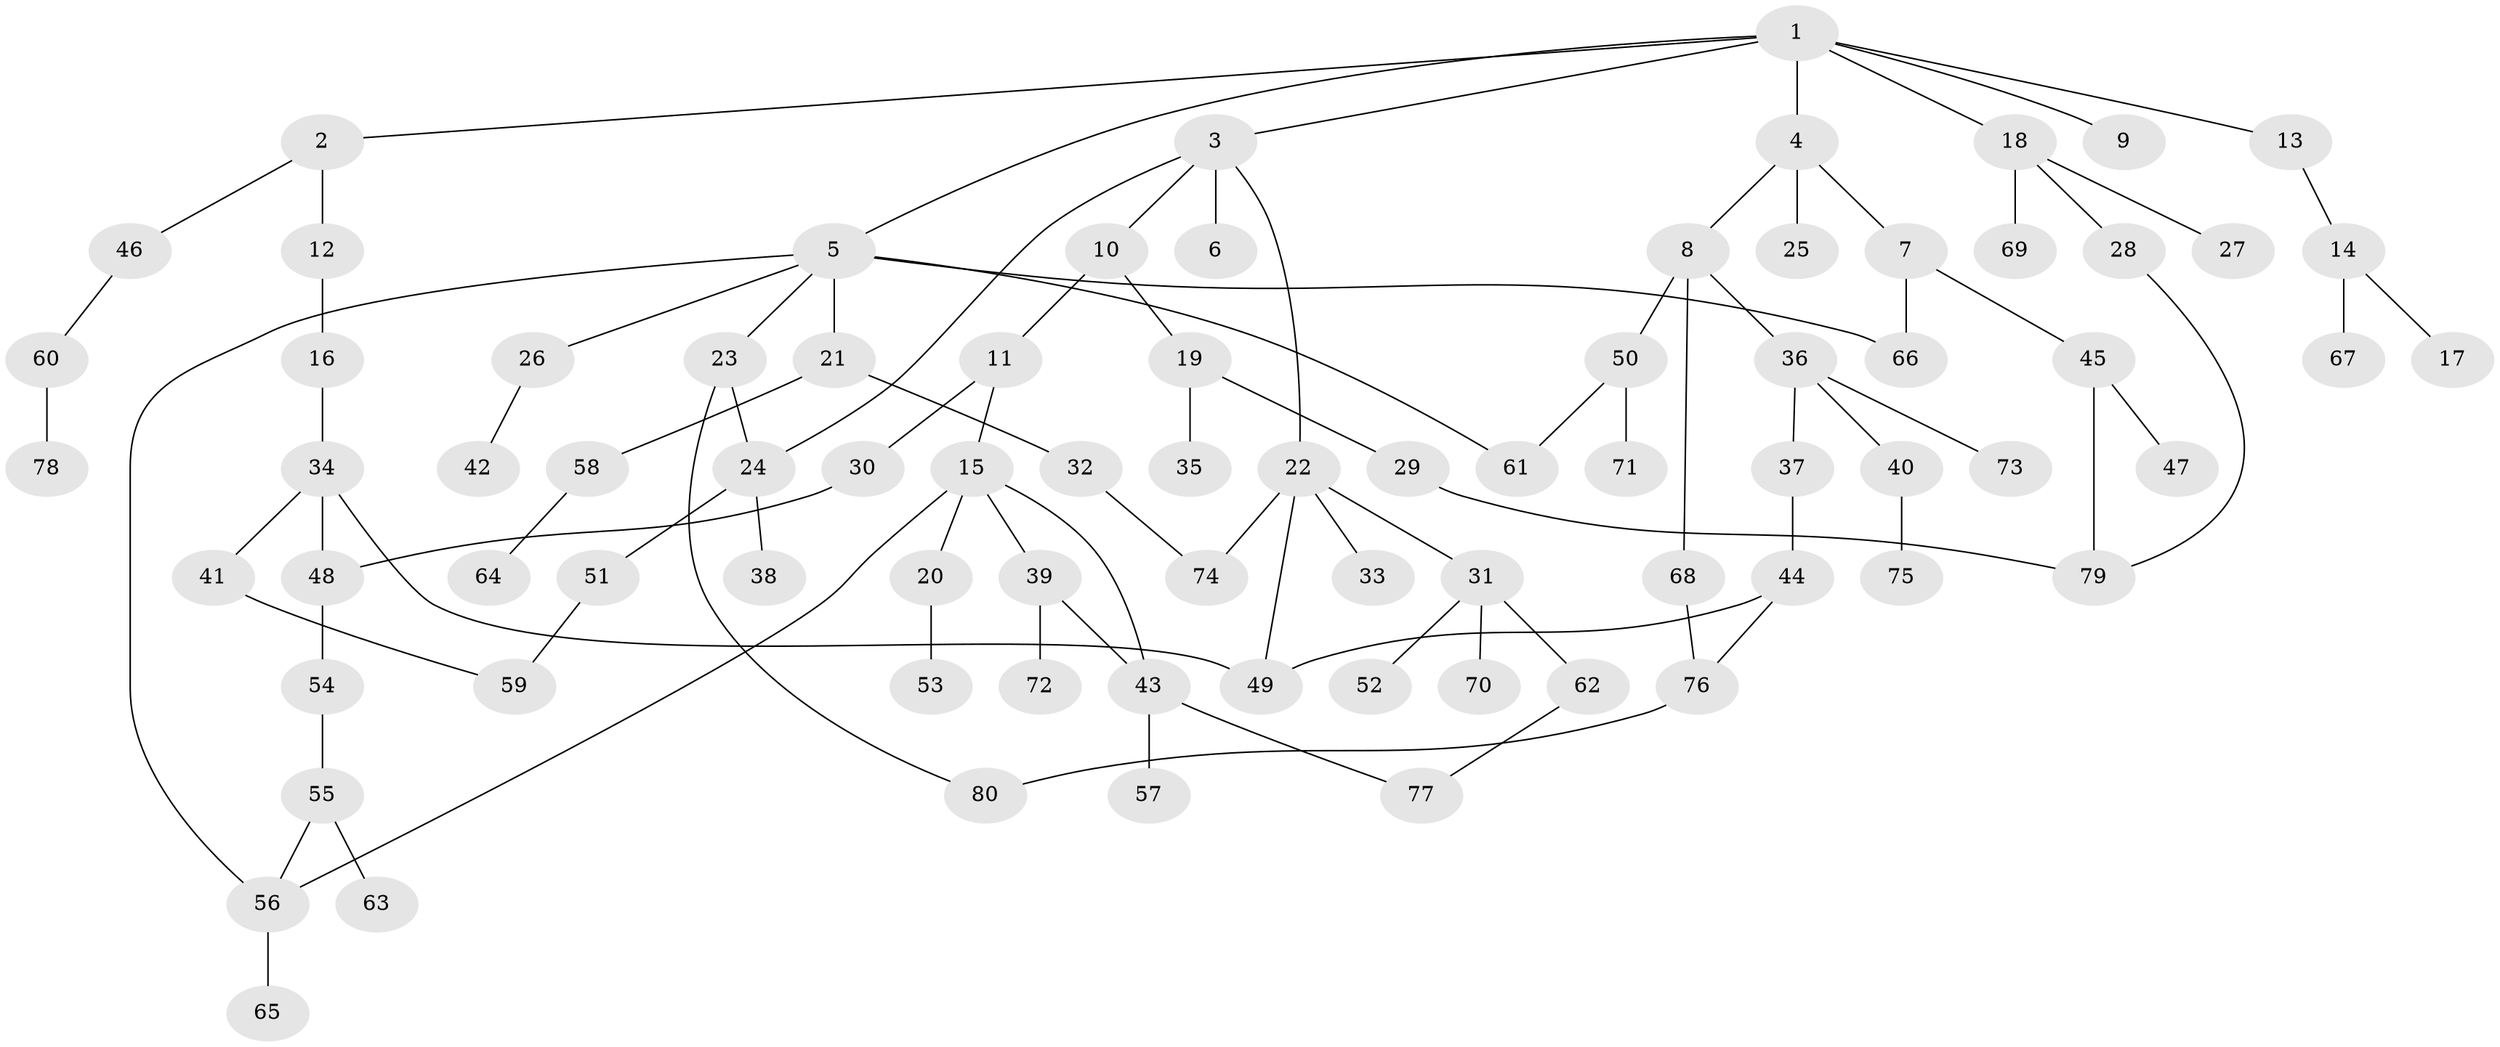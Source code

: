 // Generated by graph-tools (version 1.1) at 2025/10/02/27/25 16:10:55]
// undirected, 80 vertices, 95 edges
graph export_dot {
graph [start="1"]
  node [color=gray90,style=filled];
  1;
  2;
  3;
  4;
  5;
  6;
  7;
  8;
  9;
  10;
  11;
  12;
  13;
  14;
  15;
  16;
  17;
  18;
  19;
  20;
  21;
  22;
  23;
  24;
  25;
  26;
  27;
  28;
  29;
  30;
  31;
  32;
  33;
  34;
  35;
  36;
  37;
  38;
  39;
  40;
  41;
  42;
  43;
  44;
  45;
  46;
  47;
  48;
  49;
  50;
  51;
  52;
  53;
  54;
  55;
  56;
  57;
  58;
  59;
  60;
  61;
  62;
  63;
  64;
  65;
  66;
  67;
  68;
  69;
  70;
  71;
  72;
  73;
  74;
  75;
  76;
  77;
  78;
  79;
  80;
  1 -- 2;
  1 -- 3;
  1 -- 4;
  1 -- 5;
  1 -- 9;
  1 -- 13;
  1 -- 18;
  2 -- 12;
  2 -- 46;
  3 -- 6;
  3 -- 10;
  3 -- 22;
  3 -- 24;
  4 -- 7;
  4 -- 8;
  4 -- 25;
  5 -- 21;
  5 -- 23;
  5 -- 26;
  5 -- 61;
  5 -- 66;
  5 -- 56;
  7 -- 45;
  7 -- 66;
  8 -- 36;
  8 -- 50;
  8 -- 68;
  10 -- 11;
  10 -- 19;
  11 -- 15;
  11 -- 30;
  12 -- 16;
  13 -- 14;
  14 -- 17;
  14 -- 67;
  15 -- 20;
  15 -- 39;
  15 -- 43;
  15 -- 56;
  16 -- 34;
  18 -- 27;
  18 -- 28;
  18 -- 69;
  19 -- 29;
  19 -- 35;
  20 -- 53;
  21 -- 32;
  21 -- 58;
  22 -- 31;
  22 -- 33;
  22 -- 49;
  22 -- 74;
  23 -- 24;
  23 -- 80;
  24 -- 38;
  24 -- 51;
  26 -- 42;
  28 -- 79;
  29 -- 79;
  30 -- 48;
  31 -- 52;
  31 -- 62;
  31 -- 70;
  32 -- 74;
  34 -- 41;
  34 -- 48;
  34 -- 49;
  36 -- 37;
  36 -- 40;
  36 -- 73;
  37 -- 44;
  39 -- 72;
  39 -- 43;
  40 -- 75;
  41 -- 59;
  43 -- 57;
  43 -- 77;
  44 -- 76;
  44 -- 49;
  45 -- 47;
  45 -- 79;
  46 -- 60;
  48 -- 54;
  50 -- 71;
  50 -- 61;
  51 -- 59;
  54 -- 55;
  55 -- 56;
  55 -- 63;
  56 -- 65;
  58 -- 64;
  60 -- 78;
  62 -- 77;
  68 -- 76;
  76 -- 80;
}
